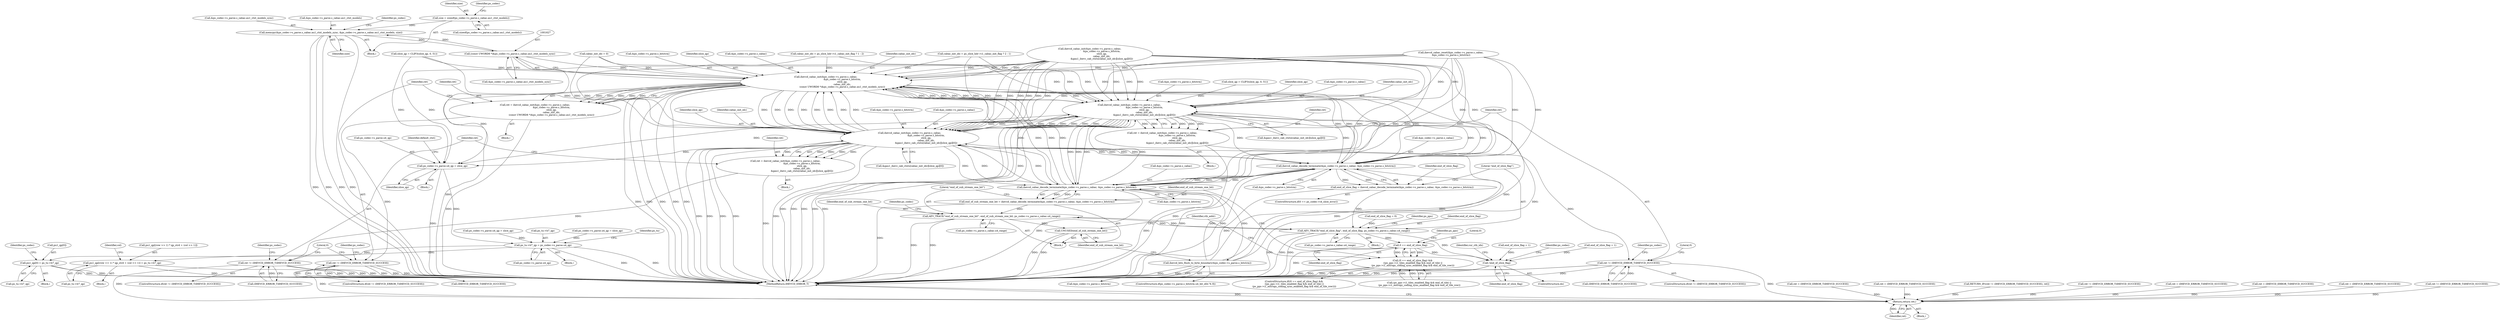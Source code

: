digraph "0_Android_bcfc7124f6ef9f1ec128fb2e90de774a5b33d199_0@API" {
"1002070" [label="(Call,memcpy(&ps_codec->s_parse.s_cabac.au1_ctxt_models_sync, &ps_codec->s_parse.s_cabac.au1_ctxt_models, size))"];
"1001626" [label="(Call,(const UWORD8 *)&ps_codec->s_parse.s_cabac.au1_ctxt_models_sync)"];
"1002070" [label="(Call,memcpy(&ps_codec->s_parse.s_cabac.au1_ctxt_models_sync, &ps_codec->s_parse.s_cabac.au1_ctxt_models, size))"];
"1002060" [label="(Call,size = sizeof(ps_codec->s_parse.s_cabac.au1_ctxt_models))"];
"1001611" [label="(Call,ihevcd_cabac_init(&ps_codec->s_parse.s_cabac,\n                                            &ps_codec->s_parse.s_bitstrm,\n                                            slice_qp,\n                                            cabac_init_idc,\n                                            (const UWORD8 *)&ps_codec->s_parse.s_cabac.au1_ctxt_models_sync))"];
"1001293" [label="(Call,ihevcd_cabac_init(&ps_codec->s_parse.s_cabac,\n                                        &ps_codec->s_parse.s_bitstrm,\n                                        slice_qp,\n                                        cabac_init_idc,\n                                        &gau1_ihevc_cab_ctxts[cabac_init_idc][slice_qp][0]))"];
"1001291" [label="(Call,ret = ihevcd_cabac_init(&ps_codec->s_parse.s_cabac,\n                                        &ps_codec->s_parse.s_bitstrm,\n                                        slice_qp,\n                                        cabac_init_idc,\n                                        &gau1_ihevc_cab_ctxts[cabac_init_idc][slice_qp][0]))"];
"1001317" [label="(Call,ret != (IHEVCD_ERROR_T)IHEVCD_SUCCESS)"];
"1005171" [label="(Return,return ret;)"];
"1001552" [label="(Call,ps_codec->s_parse.u4_qp = slice_qp)"];
"1001856" [label="(Call,ps_tu->b7_qp = ps_codec->s_parse.u4_qp)"];
"1002818" [label="(Call,pu1_qp[0] = ps_tu->b7_qp)"];
"1002906" [label="(Call,pu1_qp[(row >> 1) * qp_strd + (col >> 1)] = ps_tu->b7_qp)"];
"1001564" [label="(Call,ihevcd_cabac_init(&ps_codec->s_parse.s_cabac,\n                                            &ps_codec->s_parse.s_bitstrm,\n                                            slice_qp,\n                                            cabac_init_idc,\n                                            &gau1_ihevc_cab_ctxts[cabac_init_idc][slice_qp][0]))"];
"1001562" [label="(Call,ret = ihevcd_cabac_init(&ps_codec->s_parse.s_cabac,\n                                            &ps_codec->s_parse.s_bitstrm,\n                                            slice_qp,\n                                            cabac_init_idc,\n                                            &gau1_ihevc_cab_ctxts[cabac_init_idc][slice_qp][0]))"];
"1001588" [label="(Call,ret != (IHEVCD_ERROR_T)IHEVCD_SUCCESS)"];
"1001997" [label="(Call,ihevcd_cabac_decode_terminate(&ps_codec->s_parse.s_cabac, &ps_codec->s_parse.s_bitstrm))"];
"1001995" [label="(Call,end_of_slice_flag = ihevcd_cabac_decode_terminate(&ps_codec->s_parse.s_cabac, &ps_codec->s_parse.s_bitstrm))"];
"1002014" [label="(Call,AEV_TRACE(\"end_of_slice_flag\", end_of_slice_flag, ps_codec->s_parse.s_cabac.u4_range))"];
"1002121" [label="(Call,0 == end_of_slice_flag)"];
"1002120" [label="(Call,(0 == end_of_slice_flag) &&\n ((ps_pps->i1_tiles_enabled_flag && end_of_tile) ||\n (ps_pps->i1_entropy_coding_sync_enabled_flag && end_of_tile_row)))"];
"1004775" [label="(Call,!end_of_slice_flag)"];
"1002152" [label="(Call,AEV_TRACE(\"end_of_sub_stream_one_bit\", end_of_sub_stream_one_bit, ps_codec->s_parse.s_cabac.u4_range))"];
"1002179" [label="(Call,UNUSED(end_of_sub_stream_one_bit))"];
"1002139" [label="(Call,ihevcd_cabac_decode_terminate(&ps_codec->s_parse.s_cabac, &ps_codec->s_parse.s_bitstrm))"];
"1002137" [label="(Call,end_of_sub_stream_one_bit = ihevcd_cabac_decode_terminate(&ps_codec->s_parse.s_cabac, &ps_codec->s_parse.s_bitstrm))"];
"1002172" [label="(Call,ihevcd_bits_flush_to_byte_boundary(&ps_codec->s_parse.s_bitstrm))"];
"1001609" [label="(Call,ret = ihevcd_cabac_init(&ps_codec->s_parse.s_cabac,\n                                            &ps_codec->s_parse.s_bitstrm,\n                                            slice_qp,\n                                            cabac_init_idc,\n                                            (const UWORD8 *)&ps_codec->s_parse.s_cabac.au1_ctxt_models_sync))"];
"1001637" [label="(Call,ret != (IHEVCD_ERROR_T)IHEVCD_SUCCESS)"];
"1002817" [label="(Block,)"];
"1002155" [label="(Call,ps_codec->s_parse.s_cabac.u4_range)"];
"1001628" [label="(Call,&ps_codec->s_parse.s_cabac.au1_ctxt_models_sync)"];
"1001017" [label="(Call,ret = (IHEVCD_ERROR_T)IHEVCD_SUCCESS)"];
"1001651" [label="(Call,ret = (IHEVCD_ERROR_T)IHEVCD_SUCCESS)"];
"1001291" [label="(Call,ret = ihevcd_cabac_init(&ps_codec->s_parse.s_cabac,\n                                        &ps_codec->s_parse.s_bitstrm,\n                                        slice_qp,\n                                        cabac_init_idc,\n                                        &gau1_ihevc_cab_ctxts[cabac_init_idc][slice_qp][0]))"];
"1002123" [label="(Identifier,end_of_slice_flag)"];
"1002071" [label="(Call,&ps_codec->s_parse.s_cabac.au1_ctxt_models_sync)"];
"1002079" [label="(Call,&ps_codec->s_parse.s_cabac.au1_ctxt_models)"];
"1001027" [label="(Identifier,cur_ctb_idx)"];
"1001612" [label="(Call,&ps_codec->s_parse.s_cabac)"];
"1002818" [label="(Call,pu1_qp[0] = ps_tu->b7_qp)"];
"1000503" [label="(Call,RETURN_IF((ret != (IHEVCD_ERROR_T)IHEVCD_SUCCESS), ret))"];
"1002152" [label="(Call,AEV_TRACE(\"end_of_sub_stream_one_bit\", end_of_sub_stream_one_bit, ps_codec->s_parse.s_cabac.u4_range))"];
"1002822" [label="(Call,ps_tu->b7_qp)"];
"1001146" [label="(Call,ps_codec->s_parse.u4_qp = slice_qp)"];
"1001560" [label="(Identifier,default_ctxt)"];
"1001998" [label="(Call,&ps_codec->s_parse.s_cabac)"];
"1001857" [label="(Call,ps_tu->b7_qp)"];
"1001003" [label="(Call,ret != (IHEVCD_ERROR_T)IHEVCD_SUCCESS)"];
"1001293" [label="(Call,ihevcd_cabac_init(&ps_codec->s_parse.s_cabac,\n                                        &ps_codec->s_parse.s_bitstrm,\n                                        slice_qp,\n                                        cabac_init_idc,\n                                        &gau1_ihevc_cab_ctxts[cabac_init_idc][slice_qp][0]))"];
"1002903" [label="(Identifier,col)"];
"1002070" [label="(Call,memcpy(&ps_codec->s_parse.s_cabac.au1_ctxt_models_sync, &ps_codec->s_parse.s_cabac.au1_ctxt_models, size))"];
"1001553" [label="(Call,ps_codec->s_parse.u4_qp)"];
"1001562" [label="(Call,ret = ihevcd_cabac_init(&ps_codec->s_parse.s_cabac,\n                                            &ps_codec->s_parse.s_bitstrm,\n                                            slice_qp,\n                                            cabac_init_idc,\n                                            &gau1_ihevc_cab_ctxts[cabac_init_idc][slice_qp][0]))"];
"1001645" [label="(Identifier,ps_codec)"];
"1002184" [label="(Identifier,ctb_addr)"];
"1002906" [label="(Call,pu1_qp[(row >> 1) * qp_strd + (col >> 1)] = ps_tu->b7_qp)"];
"1002139" [label="(Call,ihevcd_cabac_decode_terminate(&ps_codec->s_parse.s_cabac, &ps_codec->s_parse.s_bitstrm))"];
"1001300" [label="(Call,&ps_codec->s_parse.s_bitstrm)"];
"1001140" [label="(Call,slice_qp = CLIP3(slice_qp, 0, 51))"];
"1001023" [label="(Block,)"];
"1002014" [label="(Call,AEV_TRACE(\"end_of_slice_flag\", end_of_slice_flag, ps_codec->s_parse.s_cabac.u4_range))"];
"1004769" [label="(Call,end_of_slice_flag = 1)"];
"1002918" [label="(Call,ps_tu->b7_qp)"];
"1001571" [label="(Call,&ps_codec->s_parse.s_bitstrm)"];
"1002172" [label="(Call,ihevcd_bits_flush_to_byte_boundary(&ps_codec->s_parse.s_bitstrm))"];
"1001602" [label="(Call,ret = (IHEVCD_ERROR_T)IHEVCD_SUCCESS)"];
"1005172" [label="(Identifier,ret)"];
"1002819" [label="(Call,pu1_qp[0])"];
"1001860" [label="(Call,ps_codec->s_parse.u4_qp)"];
"1002017" [label="(Call,ps_codec->s_parse.s_cabac.u4_range)"];
"1001318" [label="(Identifier,ret)"];
"1001325" [label="(Identifier,ps_codec)"];
"1001800" [label="(Block,)"];
"1001552" [label="(Call,ps_codec->s_parse.u4_qp = slice_qp)"];
"1000859" [label="(Call,slice_qp = CLIP3(slice_qp, 0, 51))"];
"1000832" [label="(Call,cabac_init_idc = ps_slice_hdr->i1_cabac_init_flag ? 2 : 1)"];
"1001338" [label="(Literal,0)"];
"1001608" [label="(Block,)"];
"1000191" [label="(Block,)"];
"1002124" [label="(Call,(ps_pps->i1_tiles_enabled_flag && end_of_tile) ||\n (ps_pps->i1_entropy_coding_sync_enabled_flag && end_of_tile_row))"];
"1001587" [label="(ControlStructure,if(ret != (IHEVCD_ERROR_T)IHEVCD_SUCCESS))"];
"1001636" [label="(ControlStructure,if(ret != (IHEVCD_ERROR_T)IHEVCD_SUCCESS))"];
"1002140" [label="(Call,&ps_codec->s_parse.s_cabac)"];
"1001856" [label="(Call,ps_tu->b7_qp = ps_codec->s_parse.u4_qp)"];
"1001658" [label="(Literal,0)"];
"1001626" [label="(Call,(const UWORD8 *)&ps_codec->s_parse.s_cabac.au1_ctxt_models_sync)"];
"1000821" [label="(Call,cabac_init_idc = 0)"];
"1002137" [label="(Call,end_of_sub_stream_one_bit = ihevcd_cabac_decode_terminate(&ps_codec->s_parse.s_cabac, &ps_codec->s_parse.s_bitstrm))"];
"1001989" [label="(ControlStructure,if(0 == ps_codec->i4_slice_error))"];
"1001306" [label="(Identifier,slice_qp)"];
"1002062" [label="(Call,sizeof(ps_codec->s_parse.s_cabac.au1_ctxt_models))"];
"1001639" [label="(Call,(IHEVCD_ERROR_T)IHEVCD_SUCCESS)"];
"1001625" [label="(Identifier,cabac_init_idc)"];
"1001618" [label="(Call,&ps_codec->s_parse.s_bitstrm)"];
"1001317" [label="(Call,ret != (IHEVCD_ERROR_T)IHEVCD_SUCCESS)"];
"1002004" [label="(Call,&ps_codec->s_parse.s_bitstrm)"];
"1001638" [label="(Identifier,ret)"];
"1001624" [label="(Identifier,slice_qp)"];
"1001561" [label="(Block,)"];
"1002173" [label="(Call,&ps_codec->s_parse.s_bitstrm)"];
"1002093" [label="(Identifier,ps_codec)"];
"1001294" [label="(Call,&ps_codec->s_parse.s_cabac)"];
"1001997" [label="(Call,ihevcd_cabac_decode_terminate(&ps_codec->s_parse.s_cabac, &ps_codec->s_parse.s_bitstrm))"];
"1002905" [label="(Block,)"];
"1000979" [label="(Call,ihevcd_cabac_init(&ps_codec->s_parse.s_cabac,\n                                &ps_codec->s_parse.s_bitstrm,\n                                slice_qp,\n                                cabac_init_idc,\n                                &gau1_ihevc_cab_ctxts[cabac_init_idc][slice_qp][0]))"];
"1002135" [label="(Block,)"];
"1002120" [label="(Call,(0 == end_of_slice_flag) &&\n ((ps_pps->i1_tiles_enabled_flag && end_of_tile) ||\n (ps_pps->i1_entropy_coding_sync_enabled_flag && end_of_tile_row)))"];
"1002127" [label="(Identifier,ps_pps)"];
"1001565" [label="(Call,&ps_codec->s_parse.s_cabac)"];
"1005173" [label="(MethodReturn,IHEVCD_ERROR_T)"];
"1001611" [label="(Call,ihevcd_cabac_init(&ps_codec->s_parse.s_cabac,\n                                            &ps_codec->s_parse.s_bitstrm,\n                                            slice_qp,\n                                            cabac_init_idc,\n                                            (const UWORD8 *)&ps_codec->s_parse.s_cabac.au1_ctxt_models_sync))"];
"1002011" [label="(Call,end_of_slice_flag = 0)"];
"1004775" [label="(Call,!end_of_slice_flag)"];
"1002058" [label="(Block,)"];
"1001609" [label="(Call,ret = ihevcd_cabac_init(&ps_codec->s_parse.s_cabac,\n                                            &ps_codec->s_parse.s_bitstrm,\n                                            slice_qp,\n                                            cabac_init_idc,\n                                            (const UWORD8 *)&ps_codec->s_parse.s_cabac.au1_ctxt_models_sync))"];
"1004779" [label="(Identifier,ps_codec)"];
"1001022" [label="(ControlStructure,do)"];
"1000842" [label="(Call,cabac_init_idc = ps_slice_hdr->i1_cabac_init_flag ? 1 : 2)"];
"1000193" [label="(Call,ret = (IHEVCD_ERROR_T)IHEVCD_SUCCESS)"];
"1001610" [label="(Identifier,ret)"];
"1001319" [label="(Call,(IHEVCD_ERROR_T)IHEVCD_SUCCESS)"];
"1001579" [label="(Call,&gau1_ihevc_cab_ctxts[cabac_init_idc][slice_qp][0])"];
"1001331" [label="(Call,ret = (IHEVCD_ERROR_T)IHEVCD_SUCCESS)"];
"1002060" [label="(Call,size = sizeof(ps_codec->s_parse.s_cabac.au1_ctxt_models))"];
"1001590" [label="(Call,(IHEVCD_ERROR_T)IHEVCD_SUCCESS)"];
"1002907" [label="(Call,pu1_qp[(row >> 1) * qp_strd + (col >> 1)])"];
"1002119" [label="(ControlStructure,if((0 == end_of_slice_flag) &&\n ((ps_pps->i1_tiles_enabled_flag && end_of_tile) ||\n (ps_pps->i1_entropy_coding_sync_enabled_flag && end_of_tile_row))))"];
"1004776" [label="(Identifier,end_of_slice_flag)"];
"1001522" [label="(Block,)"];
"1001995" [label="(Call,end_of_slice_flag = ihevcd_cabac_decode_terminate(&ps_codec->s_parse.s_cabac, &ps_codec->s_parse.s_bitstrm))"];
"1001563" [label="(Identifier,ret)"];
"1001596" [label="(Identifier,ps_codec)"];
"1001588" [label="(Call,ret != (IHEVCD_ERROR_T)IHEVCD_SUCCESS)"];
"1001637" [label="(Call,ret != (IHEVCD_ERROR_T)IHEVCD_SUCCESS)"];
"1002027" [label="(Identifier,ps_pps)"];
"1002016" [label="(Identifier,end_of_slice_flag)"];
"1002121" [label="(Call,0 == end_of_slice_flag)"];
"1002924" [label="(Identifier,ps_codec)"];
"1002061" [label="(Identifier,size)"];
"1001307" [label="(Identifier,cabac_init_idc)"];
"1002146" [label="(Call,&ps_codec->s_parse.s_bitstrm)"];
"1001564" [label="(Call,ihevcd_cabac_init(&ps_codec->s_parse.s_cabac,\n                                            &ps_codec->s_parse.s_bitstrm,\n                                            slice_qp,\n                                            cabac_init_idc,\n                                            &gau1_ihevc_cab_ctxts[cabac_init_idc][slice_qp][0]))"];
"1002180" [label="(Identifier,end_of_sub_stream_one_bit)"];
"1002154" [label="(Identifier,end_of_sub_stream_one_bit)"];
"1001577" [label="(Identifier,slice_qp)"];
"1000944" [label="(Call,ihevcd_cabac_reset(&ps_codec->s_parse.s_cabac,\n &ps_codec->s_parse.s_bitstrm))"];
"1001290" [label="(Block,)"];
"1002167" [label="(Identifier,ps_codec)"];
"1004692" [label="(Call,end_of_slice_flag = 1)"];
"1002015" [label="(Literal,\"end_of_slice_flag\")"];
"1005171" [label="(Return,return ret;)"];
"1001436" [label="(Call,ret != (IHEVCD_ERROR_T)IHEVCD_SUCCESS)"];
"1001578" [label="(Identifier,cabac_init_idc)"];
"1002122" [label="(Literal,0)"];
"1001589" [label="(Identifier,ret)"];
"1002075" [label="(Identifier,ps_codec)"];
"1002138" [label="(Identifier,end_of_sub_stream_one_bit)"];
"1001316" [label="(ControlStructure,if(ret != (IHEVCD_ERROR_T)IHEVCD_SUCCESS))"];
"1001558" [label="(Identifier,slice_qp)"];
"1002162" [label="(ControlStructure,if(ps_codec->s_parse.s_bitstrm.u4_bit_ofst % 8))"];
"1000894" [label="(Call,ps_codec->s_parse.u4_qp = slice_qp)"];
"1001867" [label="(Identifier,ps_tu)"];
"1002153" [label="(Literal,\"end_of_sub_stream_one_bit\")"];
"1001308" [label="(Call,&gau1_ihevc_cab_ctxts[cabac_init_idc][slice_qp][0])"];
"1002087" [label="(Identifier,size)"];
"1001292" [label="(Identifier,ret)"];
"1001996" [label="(Identifier,end_of_slice_flag)"];
"1002179" [label="(Call,UNUSED(end_of_sub_stream_one_bit))"];
"1002070" -> "1002058"  [label="AST: "];
"1002070" -> "1002087"  [label="CFG: "];
"1002071" -> "1002070"  [label="AST: "];
"1002079" -> "1002070"  [label="AST: "];
"1002087" -> "1002070"  [label="AST: "];
"1002093" -> "1002070"  [label="CFG: "];
"1002070" -> "1005173"  [label="DDG: "];
"1002070" -> "1005173"  [label="DDG: "];
"1002070" -> "1005173"  [label="DDG: "];
"1002070" -> "1005173"  [label="DDG: "];
"1002070" -> "1001626"  [label="DDG: "];
"1001626" -> "1002070"  [label="DDG: "];
"1002060" -> "1002070"  [label="DDG: "];
"1001626" -> "1001611"  [label="AST: "];
"1001626" -> "1001628"  [label="CFG: "];
"1001627" -> "1001626"  [label="AST: "];
"1001628" -> "1001626"  [label="AST: "];
"1001611" -> "1001626"  [label="CFG: "];
"1001626" -> "1005173"  [label="DDG: "];
"1001626" -> "1001611"  [label="DDG: "];
"1002060" -> "1002058"  [label="AST: "];
"1002060" -> "1002062"  [label="CFG: "];
"1002061" -> "1002060"  [label="AST: "];
"1002062" -> "1002060"  [label="AST: "];
"1002075" -> "1002060"  [label="CFG: "];
"1001611" -> "1001609"  [label="AST: "];
"1001612" -> "1001611"  [label="AST: "];
"1001618" -> "1001611"  [label="AST: "];
"1001624" -> "1001611"  [label="AST: "];
"1001625" -> "1001611"  [label="AST: "];
"1001609" -> "1001611"  [label="CFG: "];
"1001611" -> "1005173"  [label="DDG: "];
"1001611" -> "1005173"  [label="DDG: "];
"1001611" -> "1005173"  [label="DDG: "];
"1001611" -> "1005173"  [label="DDG: "];
"1001611" -> "1005173"  [label="DDG: "];
"1001611" -> "1001293"  [label="DDG: "];
"1001611" -> "1001293"  [label="DDG: "];
"1001611" -> "1001293"  [label="DDG: "];
"1001611" -> "1001552"  [label="DDG: "];
"1001611" -> "1001564"  [label="DDG: "];
"1001611" -> "1001564"  [label="DDG: "];
"1001611" -> "1001564"  [label="DDG: "];
"1001611" -> "1001564"  [label="DDG: "];
"1001611" -> "1001609"  [label="DDG: "];
"1001611" -> "1001609"  [label="DDG: "];
"1001611" -> "1001609"  [label="DDG: "];
"1001611" -> "1001609"  [label="DDG: "];
"1001611" -> "1001609"  [label="DDG: "];
"1000944" -> "1001611"  [label="DDG: "];
"1000944" -> "1001611"  [label="DDG: "];
"1001997" -> "1001611"  [label="DDG: "];
"1001997" -> "1001611"  [label="DDG: "];
"1001564" -> "1001611"  [label="DDG: "];
"1001564" -> "1001611"  [label="DDG: "];
"1001564" -> "1001611"  [label="DDG: "];
"1001564" -> "1001611"  [label="DDG: "];
"1002139" -> "1001611"  [label="DDG: "];
"1002139" -> "1001611"  [label="DDG: "];
"1000979" -> "1001611"  [label="DDG: "];
"1000979" -> "1001611"  [label="DDG: "];
"1000979" -> "1001611"  [label="DDG: "];
"1000979" -> "1001611"  [label="DDG: "];
"1001293" -> "1001611"  [label="DDG: "];
"1001293" -> "1001611"  [label="DDG: "];
"1001293" -> "1001611"  [label="DDG: "];
"1001293" -> "1001611"  [label="DDG: "];
"1002172" -> "1001611"  [label="DDG: "];
"1000859" -> "1001611"  [label="DDG: "];
"1000842" -> "1001611"  [label="DDG: "];
"1000832" -> "1001611"  [label="DDG: "];
"1000821" -> "1001611"  [label="DDG: "];
"1001611" -> "1001997"  [label="DDG: "];
"1001611" -> "1001997"  [label="DDG: "];
"1001611" -> "1002139"  [label="DDG: "];
"1001611" -> "1002139"  [label="DDG: "];
"1001293" -> "1001291"  [label="AST: "];
"1001293" -> "1001308"  [label="CFG: "];
"1001294" -> "1001293"  [label="AST: "];
"1001300" -> "1001293"  [label="AST: "];
"1001306" -> "1001293"  [label="AST: "];
"1001307" -> "1001293"  [label="AST: "];
"1001308" -> "1001293"  [label="AST: "];
"1001291" -> "1001293"  [label="CFG: "];
"1001293" -> "1005173"  [label="DDG: "];
"1001293" -> "1005173"  [label="DDG: "];
"1001293" -> "1005173"  [label="DDG: "];
"1001293" -> "1005173"  [label="DDG: "];
"1001293" -> "1005173"  [label="DDG: "];
"1001293" -> "1001291"  [label="DDG: "];
"1001293" -> "1001291"  [label="DDG: "];
"1001293" -> "1001291"  [label="DDG: "];
"1001293" -> "1001291"  [label="DDG: "];
"1001293" -> "1001291"  [label="DDG: "];
"1000944" -> "1001293"  [label="DDG: "];
"1000944" -> "1001293"  [label="DDG: "];
"1001997" -> "1001293"  [label="DDG: "];
"1001997" -> "1001293"  [label="DDG: "];
"1001564" -> "1001293"  [label="DDG: "];
"1001564" -> "1001293"  [label="DDG: "];
"1001564" -> "1001293"  [label="DDG: "];
"1001564" -> "1001293"  [label="DDG: "];
"1002139" -> "1001293"  [label="DDG: "];
"1002139" -> "1001293"  [label="DDG: "];
"1000979" -> "1001293"  [label="DDG: "];
"1000979" -> "1001293"  [label="DDG: "];
"1000979" -> "1001293"  [label="DDG: "];
"1000979" -> "1001293"  [label="DDG: "];
"1002172" -> "1001293"  [label="DDG: "];
"1001140" -> "1001293"  [label="DDG: "];
"1000842" -> "1001293"  [label="DDG: "];
"1000832" -> "1001293"  [label="DDG: "];
"1000821" -> "1001293"  [label="DDG: "];
"1001293" -> "1001552"  [label="DDG: "];
"1001293" -> "1001564"  [label="DDG: "];
"1001293" -> "1001564"  [label="DDG: "];
"1001293" -> "1001564"  [label="DDG: "];
"1001293" -> "1001564"  [label="DDG: "];
"1001293" -> "1001564"  [label="DDG: "];
"1001293" -> "1001997"  [label="DDG: "];
"1001293" -> "1001997"  [label="DDG: "];
"1001293" -> "1002139"  [label="DDG: "];
"1001293" -> "1002139"  [label="DDG: "];
"1001291" -> "1001290"  [label="AST: "];
"1001292" -> "1001291"  [label="AST: "];
"1001318" -> "1001291"  [label="CFG: "];
"1001291" -> "1005173"  [label="DDG: "];
"1001291" -> "1001317"  [label="DDG: "];
"1001317" -> "1001316"  [label="AST: "];
"1001317" -> "1001319"  [label="CFG: "];
"1001318" -> "1001317"  [label="AST: "];
"1001319" -> "1001317"  [label="AST: "];
"1001325" -> "1001317"  [label="CFG: "];
"1001338" -> "1001317"  [label="CFG: "];
"1001317" -> "1005173"  [label="DDG: "];
"1001317" -> "1005173"  [label="DDG: "];
"1001317" -> "1005173"  [label="DDG: "];
"1001319" -> "1001317"  [label="DDG: "];
"1001317" -> "1005171"  [label="DDG: "];
"1005171" -> "1000191"  [label="AST: "];
"1005171" -> "1005172"  [label="CFG: "];
"1005172" -> "1005171"  [label="AST: "];
"1005173" -> "1005171"  [label="CFG: "];
"1005171" -> "1005173"  [label="DDG: "];
"1005172" -> "1005171"  [label="DDG: "];
"1000193" -> "1005171"  [label="DDG: "];
"1001331" -> "1005171"  [label="DDG: "];
"1001637" -> "1005171"  [label="DDG: "];
"1001017" -> "1005171"  [label="DDG: "];
"1001602" -> "1005171"  [label="DDG: "];
"1001651" -> "1005171"  [label="DDG: "];
"1000503" -> "1005171"  [label="DDG: "];
"1001436" -> "1005171"  [label="DDG: "];
"1001588" -> "1005171"  [label="DDG: "];
"1001003" -> "1005171"  [label="DDG: "];
"1001552" -> "1001522"  [label="AST: "];
"1001552" -> "1001558"  [label="CFG: "];
"1001553" -> "1001552"  [label="AST: "];
"1001558" -> "1001552"  [label="AST: "];
"1001560" -> "1001552"  [label="CFG: "];
"1001552" -> "1005173"  [label="DDG: "];
"1000859" -> "1001552"  [label="DDG: "];
"1000979" -> "1001552"  [label="DDG: "];
"1001564" -> "1001552"  [label="DDG: "];
"1001552" -> "1001856"  [label="DDG: "];
"1001856" -> "1001800"  [label="AST: "];
"1001856" -> "1001860"  [label="CFG: "];
"1001857" -> "1001856"  [label="AST: "];
"1001860" -> "1001856"  [label="AST: "];
"1001867" -> "1001856"  [label="CFG: "];
"1001856" -> "1005173"  [label="DDG: "];
"1001856" -> "1005173"  [label="DDG: "];
"1000894" -> "1001856"  [label="DDG: "];
"1001146" -> "1001856"  [label="DDG: "];
"1001856" -> "1002818"  [label="DDG: "];
"1001856" -> "1002906"  [label="DDG: "];
"1002818" -> "1002817"  [label="AST: "];
"1002818" -> "1002822"  [label="CFG: "];
"1002819" -> "1002818"  [label="AST: "];
"1002822" -> "1002818"  [label="AST: "];
"1002924" -> "1002818"  [label="CFG: "];
"1002818" -> "1005173"  [label="DDG: "];
"1002818" -> "1005173"  [label="DDG: "];
"1002906" -> "1002905"  [label="AST: "];
"1002906" -> "1002918"  [label="CFG: "];
"1002907" -> "1002906"  [label="AST: "];
"1002918" -> "1002906"  [label="AST: "];
"1002903" -> "1002906"  [label="CFG: "];
"1002906" -> "1005173"  [label="DDG: "];
"1002906" -> "1005173"  [label="DDG: "];
"1001564" -> "1001562"  [label="AST: "];
"1001564" -> "1001579"  [label="CFG: "];
"1001565" -> "1001564"  [label="AST: "];
"1001571" -> "1001564"  [label="AST: "];
"1001577" -> "1001564"  [label="AST: "];
"1001578" -> "1001564"  [label="AST: "];
"1001579" -> "1001564"  [label="AST: "];
"1001562" -> "1001564"  [label="CFG: "];
"1001564" -> "1005173"  [label="DDG: "];
"1001564" -> "1005173"  [label="DDG: "];
"1001564" -> "1005173"  [label="DDG: "];
"1001564" -> "1005173"  [label="DDG: "];
"1001564" -> "1005173"  [label="DDG: "];
"1001564" -> "1001562"  [label="DDG: "];
"1001564" -> "1001562"  [label="DDG: "];
"1001564" -> "1001562"  [label="DDG: "];
"1001564" -> "1001562"  [label="DDG: "];
"1001564" -> "1001562"  [label="DDG: "];
"1000944" -> "1001564"  [label="DDG: "];
"1000944" -> "1001564"  [label="DDG: "];
"1001997" -> "1001564"  [label="DDG: "];
"1001997" -> "1001564"  [label="DDG: "];
"1002139" -> "1001564"  [label="DDG: "];
"1002139" -> "1001564"  [label="DDG: "];
"1000979" -> "1001564"  [label="DDG: "];
"1000979" -> "1001564"  [label="DDG: "];
"1000979" -> "1001564"  [label="DDG: "];
"1000979" -> "1001564"  [label="DDG: "];
"1000979" -> "1001564"  [label="DDG: "];
"1002172" -> "1001564"  [label="DDG: "];
"1000859" -> "1001564"  [label="DDG: "];
"1000842" -> "1001564"  [label="DDG: "];
"1000832" -> "1001564"  [label="DDG: "];
"1000821" -> "1001564"  [label="DDG: "];
"1001564" -> "1001997"  [label="DDG: "];
"1001564" -> "1001997"  [label="DDG: "];
"1001564" -> "1002139"  [label="DDG: "];
"1001564" -> "1002139"  [label="DDG: "];
"1001562" -> "1001561"  [label="AST: "];
"1001563" -> "1001562"  [label="AST: "];
"1001589" -> "1001562"  [label="CFG: "];
"1001562" -> "1005173"  [label="DDG: "];
"1001562" -> "1001588"  [label="DDG: "];
"1001588" -> "1001587"  [label="AST: "];
"1001588" -> "1001590"  [label="CFG: "];
"1001589" -> "1001588"  [label="AST: "];
"1001590" -> "1001588"  [label="AST: "];
"1001596" -> "1001588"  [label="CFG: "];
"1001658" -> "1001588"  [label="CFG: "];
"1001588" -> "1005173"  [label="DDG: "];
"1001588" -> "1005173"  [label="DDG: "];
"1001588" -> "1005173"  [label="DDG: "];
"1001590" -> "1001588"  [label="DDG: "];
"1001997" -> "1001995"  [label="AST: "];
"1001997" -> "1002004"  [label="CFG: "];
"1001998" -> "1001997"  [label="AST: "];
"1002004" -> "1001997"  [label="AST: "];
"1001995" -> "1001997"  [label="CFG: "];
"1001997" -> "1005173"  [label="DDG: "];
"1001997" -> "1005173"  [label="DDG: "];
"1001997" -> "1001995"  [label="DDG: "];
"1001997" -> "1001995"  [label="DDG: "];
"1000944" -> "1001997"  [label="DDG: "];
"1000944" -> "1001997"  [label="DDG: "];
"1002139" -> "1001997"  [label="DDG: "];
"1002139" -> "1001997"  [label="DDG: "];
"1000979" -> "1001997"  [label="DDG: "];
"1000979" -> "1001997"  [label="DDG: "];
"1002172" -> "1001997"  [label="DDG: "];
"1001997" -> "1002139"  [label="DDG: "];
"1001997" -> "1002139"  [label="DDG: "];
"1001995" -> "1001989"  [label="AST: "];
"1001996" -> "1001995"  [label="AST: "];
"1002015" -> "1001995"  [label="CFG: "];
"1001995" -> "1005173"  [label="DDG: "];
"1001995" -> "1002014"  [label="DDG: "];
"1002014" -> "1001023"  [label="AST: "];
"1002014" -> "1002017"  [label="CFG: "];
"1002015" -> "1002014"  [label="AST: "];
"1002016" -> "1002014"  [label="AST: "];
"1002017" -> "1002014"  [label="AST: "];
"1002027" -> "1002014"  [label="CFG: "];
"1002014" -> "1005173"  [label="DDG: "];
"1002014" -> "1005173"  [label="DDG: "];
"1002014" -> "1005173"  [label="DDG: "];
"1002011" -> "1002014"  [label="DDG: "];
"1002152" -> "1002014"  [label="DDG: "];
"1002014" -> "1002121"  [label="DDG: "];
"1002014" -> "1002152"  [label="DDG: "];
"1002014" -> "1004775"  [label="DDG: "];
"1002121" -> "1002120"  [label="AST: "];
"1002121" -> "1002123"  [label="CFG: "];
"1002122" -> "1002121"  [label="AST: "];
"1002123" -> "1002121"  [label="AST: "];
"1002127" -> "1002121"  [label="CFG: "];
"1002120" -> "1002121"  [label="CFG: "];
"1002121" -> "1005173"  [label="DDG: "];
"1002121" -> "1002120"  [label="DDG: "];
"1002121" -> "1002120"  [label="DDG: "];
"1002121" -> "1004775"  [label="DDG: "];
"1002120" -> "1002119"  [label="AST: "];
"1002120" -> "1002124"  [label="CFG: "];
"1002124" -> "1002120"  [label="AST: "];
"1002138" -> "1002120"  [label="CFG: "];
"1002184" -> "1002120"  [label="CFG: "];
"1002120" -> "1005173"  [label="DDG: "];
"1002120" -> "1005173"  [label="DDG: "];
"1002120" -> "1005173"  [label="DDG: "];
"1002124" -> "1002120"  [label="DDG: "];
"1002124" -> "1002120"  [label="DDG: "];
"1004775" -> "1001022"  [label="AST: "];
"1004775" -> "1004776"  [label="CFG: "];
"1004776" -> "1004775"  [label="AST: "];
"1001027" -> "1004775"  [label="CFG: "];
"1004779" -> "1004775"  [label="CFG: "];
"1004775" -> "1005173"  [label="DDG: "];
"1004775" -> "1005173"  [label="DDG: "];
"1004769" -> "1004775"  [label="DDG: "];
"1004692" -> "1004775"  [label="DDG: "];
"1002152" -> "1002135"  [label="AST: "];
"1002152" -> "1002155"  [label="CFG: "];
"1002153" -> "1002152"  [label="AST: "];
"1002154" -> "1002152"  [label="AST: "];
"1002155" -> "1002152"  [label="AST: "];
"1002167" -> "1002152"  [label="CFG: "];
"1002152" -> "1005173"  [label="DDG: "];
"1002152" -> "1005173"  [label="DDG: "];
"1002137" -> "1002152"  [label="DDG: "];
"1002152" -> "1002179"  [label="DDG: "];
"1002179" -> "1002135"  [label="AST: "];
"1002179" -> "1002180"  [label="CFG: "];
"1002180" -> "1002179"  [label="AST: "];
"1002184" -> "1002179"  [label="CFG: "];
"1002179" -> "1005173"  [label="DDG: "];
"1002179" -> "1005173"  [label="DDG: "];
"1002139" -> "1002137"  [label="AST: "];
"1002139" -> "1002146"  [label="CFG: "];
"1002140" -> "1002139"  [label="AST: "];
"1002146" -> "1002139"  [label="AST: "];
"1002137" -> "1002139"  [label="CFG: "];
"1002139" -> "1005173"  [label="DDG: "];
"1002139" -> "1005173"  [label="DDG: "];
"1002139" -> "1002137"  [label="DDG: "];
"1002139" -> "1002137"  [label="DDG: "];
"1000944" -> "1002139"  [label="DDG: "];
"1000944" -> "1002139"  [label="DDG: "];
"1000979" -> "1002139"  [label="DDG: "];
"1000979" -> "1002139"  [label="DDG: "];
"1002172" -> "1002139"  [label="DDG: "];
"1002139" -> "1002172"  [label="DDG: "];
"1002137" -> "1002135"  [label="AST: "];
"1002138" -> "1002137"  [label="AST: "];
"1002153" -> "1002137"  [label="CFG: "];
"1002137" -> "1005173"  [label="DDG: "];
"1002172" -> "1002162"  [label="AST: "];
"1002172" -> "1002173"  [label="CFG: "];
"1002173" -> "1002172"  [label="AST: "];
"1002180" -> "1002172"  [label="CFG: "];
"1002172" -> "1005173"  [label="DDG: "];
"1002172" -> "1005173"  [label="DDG: "];
"1001609" -> "1001608"  [label="AST: "];
"1001610" -> "1001609"  [label="AST: "];
"1001638" -> "1001609"  [label="CFG: "];
"1001609" -> "1005173"  [label="DDG: "];
"1001609" -> "1001637"  [label="DDG: "];
"1001637" -> "1001636"  [label="AST: "];
"1001637" -> "1001639"  [label="CFG: "];
"1001638" -> "1001637"  [label="AST: "];
"1001639" -> "1001637"  [label="AST: "];
"1001645" -> "1001637"  [label="CFG: "];
"1001658" -> "1001637"  [label="CFG: "];
"1001637" -> "1005173"  [label="DDG: "];
"1001637" -> "1005173"  [label="DDG: "];
"1001637" -> "1005173"  [label="DDG: "];
"1001639" -> "1001637"  [label="DDG: "];
}

